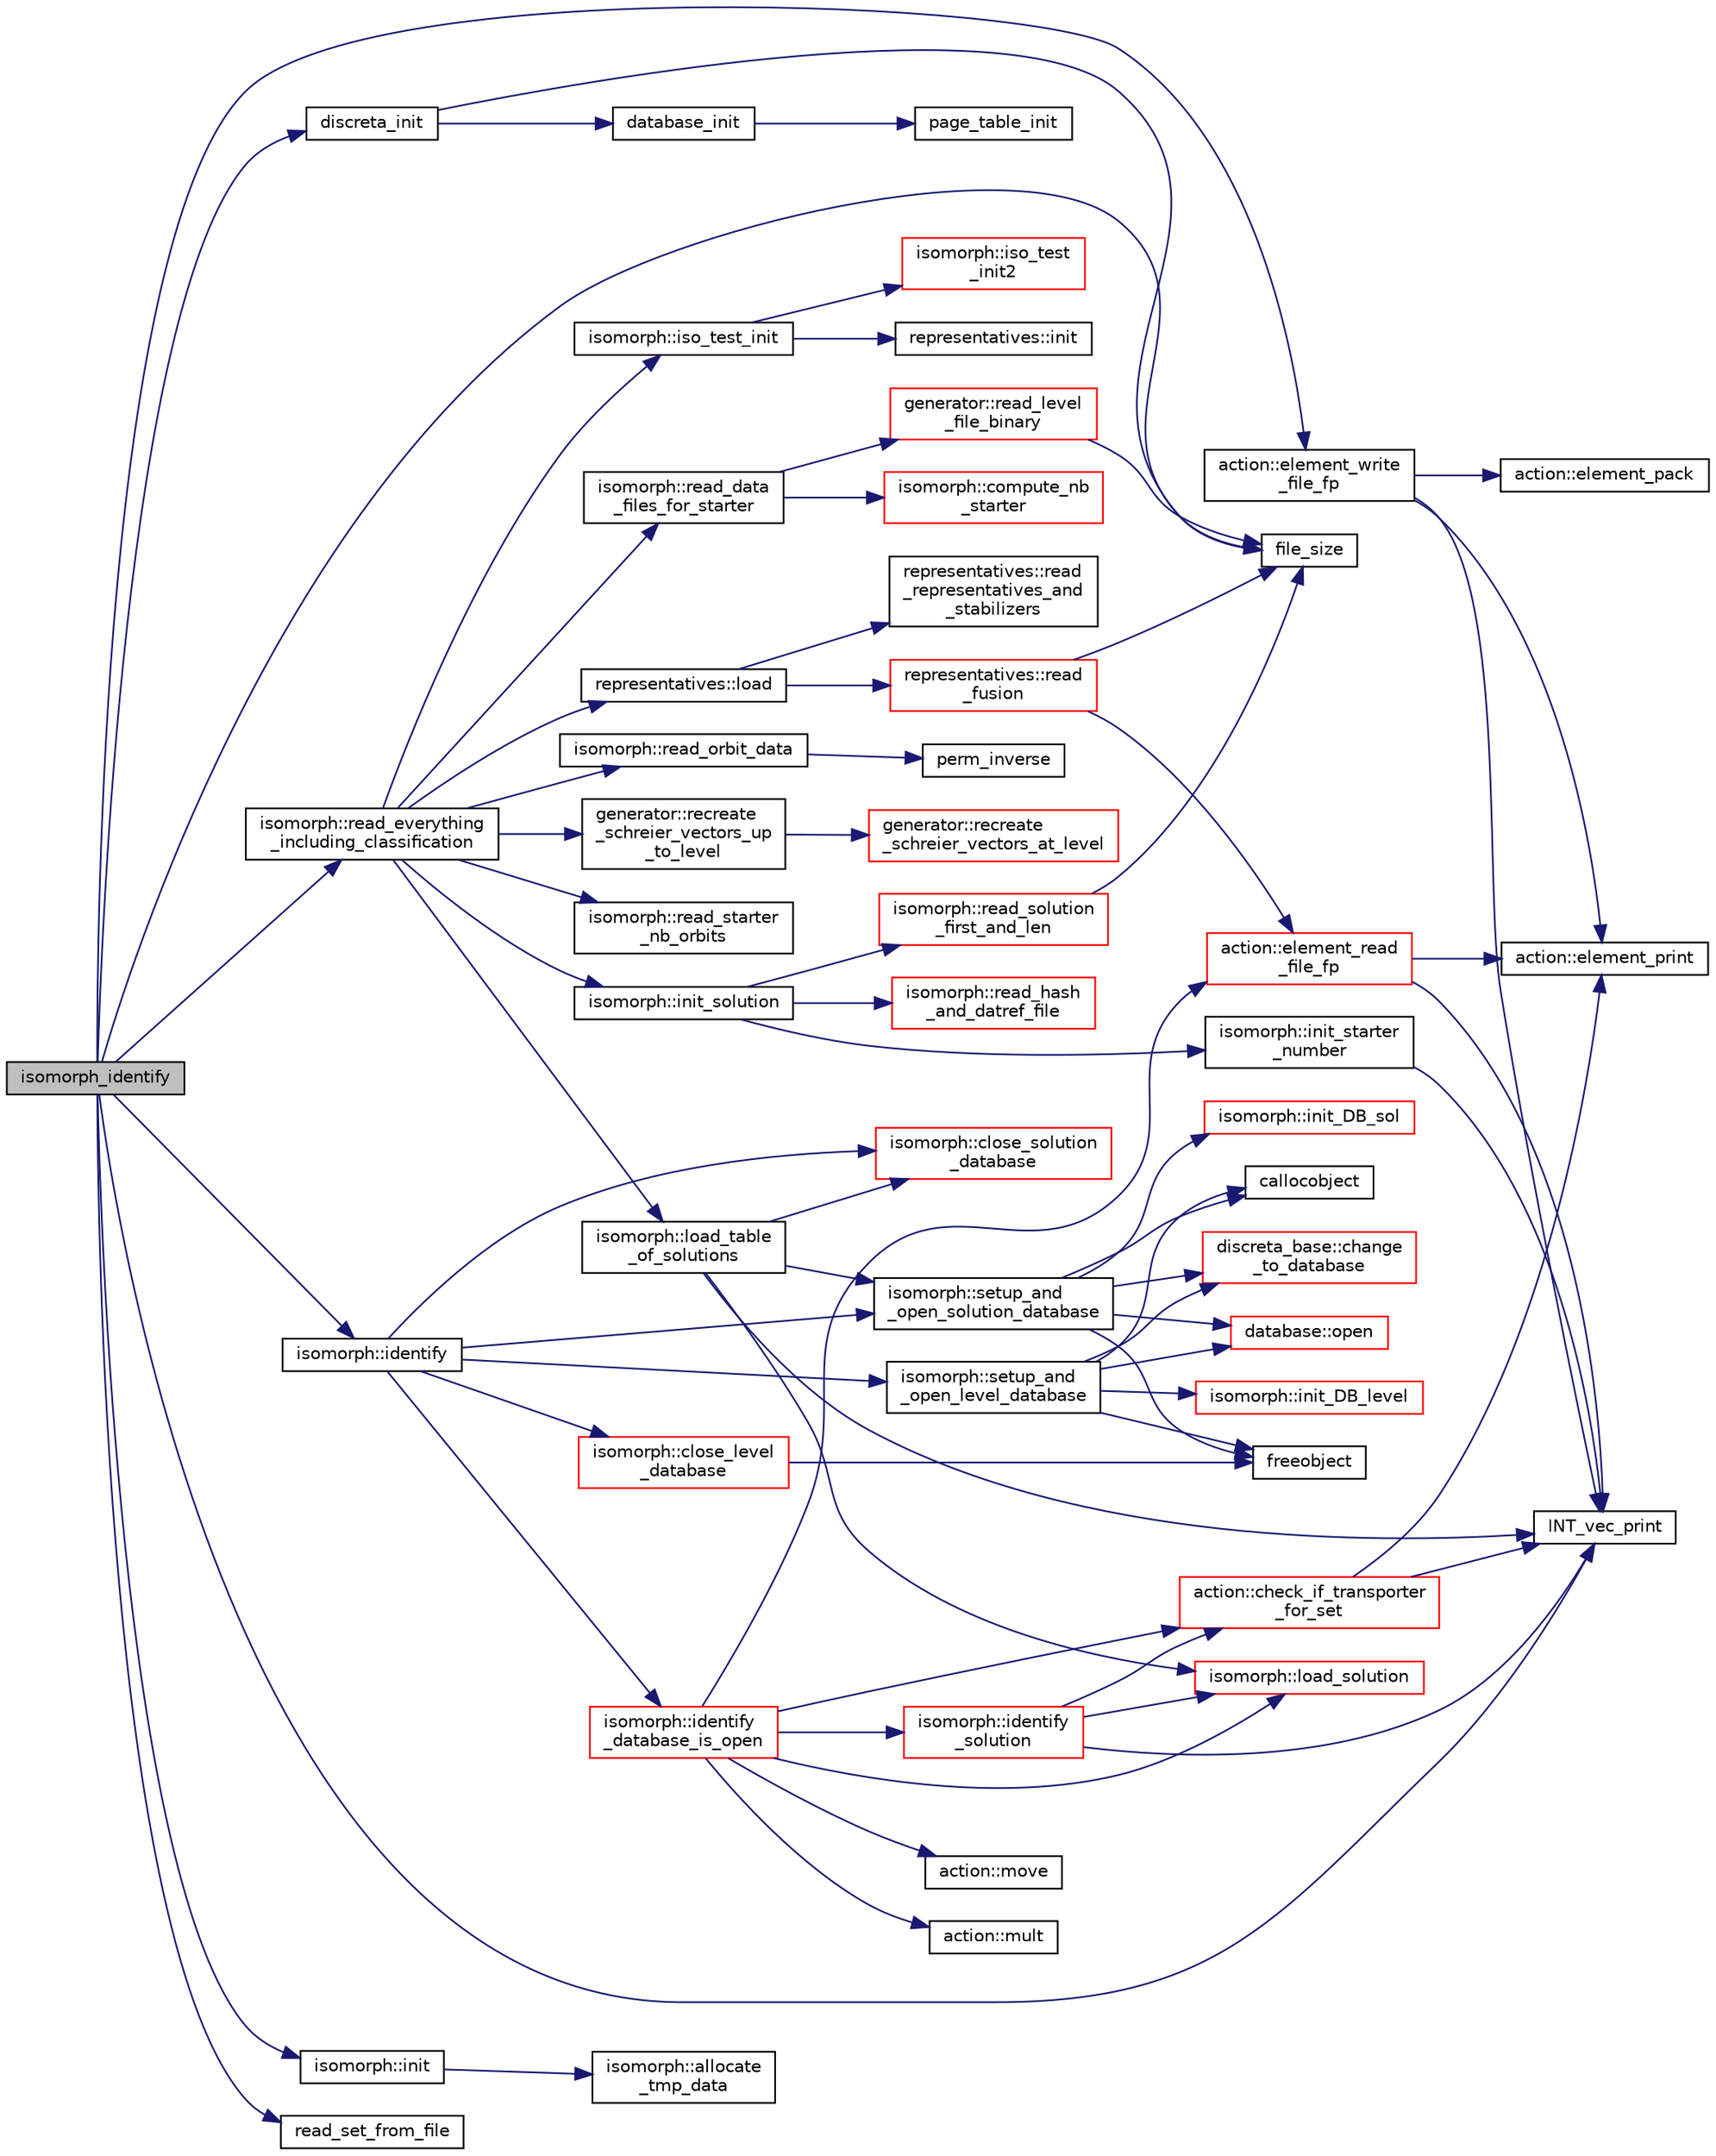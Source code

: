 digraph "isomorph_identify"
{
  edge [fontname="Helvetica",fontsize="10",labelfontname="Helvetica",labelfontsize="10"];
  node [fontname="Helvetica",fontsize="10",shape=record];
  rankdir="LR";
  Node4228 [label="isomorph_identify",height=0.2,width=0.4,color="black", fillcolor="grey75", style="filled", fontcolor="black"];
  Node4228 -> Node4229 [color="midnightblue",fontsize="10",style="solid",fontname="Helvetica"];
  Node4229 [label="discreta_init",height=0.2,width=0.4,color="black", fillcolor="white", style="filled",URL="$d9/d60/discreta_8h.html#a26c1fcfc028f99baaccd7da37c8688e7"];
  Node4229 -> Node4230 [color="midnightblue",fontsize="10",style="solid",fontname="Helvetica"];
  Node4230 [label="file_size",height=0.2,width=0.4,color="black", fillcolor="white", style="filled",URL="$df/dbf/sajeeb_8_c.html#a5c37cf5785204b6e9adf647dc14d0e50"];
  Node4229 -> Node4231 [color="midnightblue",fontsize="10",style="solid",fontname="Helvetica"];
  Node4231 [label="database_init",height=0.2,width=0.4,color="black", fillcolor="white", style="filled",URL="$d8/d5a/btree_8_c.html#a925ec7a8df95c484c506e7d1a0419f1c"];
  Node4231 -> Node4232 [color="midnightblue",fontsize="10",style="solid",fontname="Helvetica"];
  Node4232 [label="page_table_init",height=0.2,width=0.4,color="black", fillcolor="white", style="filled",URL="$d9/d60/discreta_8h.html#ab1c17c254db929b1c70f13c60f3efbbe"];
  Node4228 -> Node4233 [color="midnightblue",fontsize="10",style="solid",fontname="Helvetica"];
  Node4233 [label="isomorph::init",height=0.2,width=0.4,color="black", fillcolor="white", style="filled",URL="$d3/d5f/classisomorph.html#ad10f09aafccb67e0871404d61a68e0d9"];
  Node4233 -> Node4234 [color="midnightblue",fontsize="10",style="solid",fontname="Helvetica"];
  Node4234 [label="isomorph::allocate\l_tmp_data",height=0.2,width=0.4,color="black", fillcolor="white", style="filled",URL="$d3/d5f/classisomorph.html#a2aba74f4e4c524cfee6c9faea33474c2"];
  Node4228 -> Node4235 [color="midnightblue",fontsize="10",style="solid",fontname="Helvetica"];
  Node4235 [label="isomorph::read_everything\l_including_classification",height=0.2,width=0.4,color="black", fillcolor="white", style="filled",URL="$d3/d5f/classisomorph.html#aa6a56e4522d3133a6ea65c9ac6de3924"];
  Node4235 -> Node4236 [color="midnightblue",fontsize="10",style="solid",fontname="Helvetica"];
  Node4236 [label="isomorph::read_data\l_files_for_starter",height=0.2,width=0.4,color="black", fillcolor="white", style="filled",URL="$d3/d5f/classisomorph.html#a388ff858a7a437e12b5a96121294f48f"];
  Node4236 -> Node4237 [color="midnightblue",fontsize="10",style="solid",fontname="Helvetica"];
  Node4237 [label="generator::read_level\l_file_binary",height=0.2,width=0.4,color="red", fillcolor="white", style="filled",URL="$d7/d73/classgenerator.html#a03b82a8bd61e9d6af1a8c114274b2be2"];
  Node4237 -> Node4230 [color="midnightblue",fontsize="10",style="solid",fontname="Helvetica"];
  Node4236 -> Node4243 [color="midnightblue",fontsize="10",style="solid",fontname="Helvetica"];
  Node4243 [label="isomorph::compute_nb\l_starter",height=0.2,width=0.4,color="red", fillcolor="white", style="filled",URL="$d3/d5f/classisomorph.html#ac899e1617283a043eab938ee0f84ea51"];
  Node4235 -> Node4245 [color="midnightblue",fontsize="10",style="solid",fontname="Helvetica"];
  Node4245 [label="isomorph::init_solution",height=0.2,width=0.4,color="black", fillcolor="white", style="filled",URL="$d3/d5f/classisomorph.html#ac3c171a595b93a33ac8a9e5d2d7b6eab"];
  Node4245 -> Node4246 [color="midnightblue",fontsize="10",style="solid",fontname="Helvetica"];
  Node4246 [label="isomorph::read_solution\l_first_and_len",height=0.2,width=0.4,color="red", fillcolor="white", style="filled",URL="$d3/d5f/classisomorph.html#affd1e7546f0caf49aac43df1cff96485"];
  Node4246 -> Node4230 [color="midnightblue",fontsize="10",style="solid",fontname="Helvetica"];
  Node4245 -> Node4262 [color="midnightblue",fontsize="10",style="solid",fontname="Helvetica"];
  Node4262 [label="isomorph::init_starter\l_number",height=0.2,width=0.4,color="black", fillcolor="white", style="filled",URL="$d3/d5f/classisomorph.html#a93b1d8fa988ca12f5f231fc4420873b2"];
  Node4262 -> Node4263 [color="midnightblue",fontsize="10",style="solid",fontname="Helvetica"];
  Node4263 [label="INT_vec_print",height=0.2,width=0.4,color="black", fillcolor="white", style="filled",URL="$df/dbf/sajeeb_8_c.html#a79a5901af0b47dd0d694109543c027fe"];
  Node4245 -> Node4264 [color="midnightblue",fontsize="10",style="solid",fontname="Helvetica"];
  Node4264 [label="isomorph::read_hash\l_and_datref_file",height=0.2,width=0.4,color="red", fillcolor="white", style="filled",URL="$d3/d5f/classisomorph.html#a9e56d23f3f1d73c76945df4157100d1a"];
  Node4235 -> Node4266 [color="midnightblue",fontsize="10",style="solid",fontname="Helvetica"];
  Node4266 [label="isomorph::load_table\l_of_solutions",height=0.2,width=0.4,color="black", fillcolor="white", style="filled",URL="$d3/d5f/classisomorph.html#a21ab5aba74a200b9abf041dc5206821a"];
  Node4266 -> Node4267 [color="midnightblue",fontsize="10",style="solid",fontname="Helvetica"];
  Node4267 [label="isomorph::setup_and\l_open_solution_database",height=0.2,width=0.4,color="black", fillcolor="white", style="filled",URL="$d3/d5f/classisomorph.html#a31846d3ae261a9c2dc089fb87710ce5c"];
  Node4267 -> Node4268 [color="midnightblue",fontsize="10",style="solid",fontname="Helvetica"];
  Node4268 [label="freeobject",height=0.2,width=0.4,color="black", fillcolor="white", style="filled",URL="$d9/d60/discreta_8h.html#a3bd8a0c7f8d0451709f6e310536ff2ae"];
  Node4267 -> Node4269 [color="midnightblue",fontsize="10",style="solid",fontname="Helvetica"];
  Node4269 [label="callocobject",height=0.2,width=0.4,color="black", fillcolor="white", style="filled",URL="$d9/d60/discreta_8h.html#a8bbcb8338d159223714097d10e94364d"];
  Node4267 -> Node4270 [color="midnightblue",fontsize="10",style="solid",fontname="Helvetica"];
  Node4270 [label="discreta_base::change\l_to_database",height=0.2,width=0.4,color="red", fillcolor="white", style="filled",URL="$d7/d71/classdiscreta__base.html#a9187fb1e0526e3d327b78bb19475ae40"];
  Node4267 -> Node4342 [color="midnightblue",fontsize="10",style="solid",fontname="Helvetica"];
  Node4342 [label="isomorph::init_DB_sol",height=0.2,width=0.4,color="red", fillcolor="white", style="filled",URL="$d3/d5f/classisomorph.html#afd8d8a546fa9a7bc6f211b216e291039"];
  Node4267 -> Node4380 [color="midnightblue",fontsize="10",style="solid",fontname="Helvetica"];
  Node4380 [label="database::open",height=0.2,width=0.4,color="red", fillcolor="white", style="filled",URL="$db/d72/classdatabase.html#a65e8eccf98ecab4d55fb25bacaae6a19"];
  Node4266 -> Node4401 [color="midnightblue",fontsize="10",style="solid",fontname="Helvetica"];
  Node4401 [label="isomorph::load_solution",height=0.2,width=0.4,color="red", fillcolor="white", style="filled",URL="$d3/d5f/classisomorph.html#a18df8e5d8ba2c2fe7c6d59a2d42768a5"];
  Node4266 -> Node4263 [color="midnightblue",fontsize="10",style="solid",fontname="Helvetica"];
  Node4266 -> Node4408 [color="midnightblue",fontsize="10",style="solid",fontname="Helvetica"];
  Node4408 [label="isomorph::close_solution\l_database",height=0.2,width=0.4,color="red", fillcolor="white", style="filled",URL="$d3/d5f/classisomorph.html#a4219716e51f60288361e06dd0e91810b"];
  Node4235 -> Node4420 [color="midnightblue",fontsize="10",style="solid",fontname="Helvetica"];
  Node4420 [label="isomorph::read_orbit_data",height=0.2,width=0.4,color="black", fillcolor="white", style="filled",URL="$d3/d5f/classisomorph.html#a3f895bdfd6614c79db98560b091d61eb"];
  Node4420 -> Node4254 [color="midnightblue",fontsize="10",style="solid",fontname="Helvetica"];
  Node4254 [label="perm_inverse",height=0.2,width=0.4,color="black", fillcolor="white", style="filled",URL="$d2/d7c/combinatorics_8_c.html#ab7f02d1e2e257e1118eae354ab16d447"];
  Node4235 -> Node4421 [color="midnightblue",fontsize="10",style="solid",fontname="Helvetica"];
  Node4421 [label="generator::recreate\l_schreier_vectors_up\l_to_level",height=0.2,width=0.4,color="black", fillcolor="white", style="filled",URL="$d7/d73/classgenerator.html#a2ca7599e91bb012d41153aec95f081f7"];
  Node4421 -> Node4422 [color="midnightblue",fontsize="10",style="solid",fontname="Helvetica"];
  Node4422 [label="generator::recreate\l_schreier_vectors_at_level",height=0.2,width=0.4,color="red", fillcolor="white", style="filled",URL="$d7/d73/classgenerator.html#a7d190e196e7c9721c4135f40f01d922f"];
  Node4235 -> Node4958 [color="midnightblue",fontsize="10",style="solid",fontname="Helvetica"];
  Node4958 [label="isomorph::iso_test_init",height=0.2,width=0.4,color="black", fillcolor="white", style="filled",URL="$d3/d5f/classisomorph.html#a71d125f4cc34ac9a2160e565021802f8"];
  Node4958 -> Node4959 [color="midnightblue",fontsize="10",style="solid",fontname="Helvetica"];
  Node4959 [label="isomorph::iso_test\l_init2",height=0.2,width=0.4,color="red", fillcolor="white", style="filled",URL="$d3/d5f/classisomorph.html#a5aa54ad741dc6c43e688f6c66dae798d"];
  Node4958 -> Node4961 [color="midnightblue",fontsize="10",style="solid",fontname="Helvetica"];
  Node4961 [label="representatives::init",height=0.2,width=0.4,color="black", fillcolor="white", style="filled",URL="$da/dc1/classrepresentatives.html#ae3d1d5911e48bb0086264840f942370e"];
  Node4235 -> Node4962 [color="midnightblue",fontsize="10",style="solid",fontname="Helvetica"];
  Node4962 [label="isomorph::read_starter\l_nb_orbits",height=0.2,width=0.4,color="black", fillcolor="white", style="filled",URL="$d3/d5f/classisomorph.html#a1102e2f058d18399ce5155ae33b2f00a"];
  Node4235 -> Node4963 [color="midnightblue",fontsize="10",style="solid",fontname="Helvetica"];
  Node4963 [label="representatives::load",height=0.2,width=0.4,color="black", fillcolor="white", style="filled",URL="$da/dc1/classrepresentatives.html#af9a82206de511896846f35ea46d29515"];
  Node4963 -> Node4964 [color="midnightblue",fontsize="10",style="solid",fontname="Helvetica"];
  Node4964 [label="representatives::read\l_fusion",height=0.2,width=0.4,color="red", fillcolor="white", style="filled",URL="$da/dc1/classrepresentatives.html#a5ced64d9af0c5e0ad46b9ba6244ac332"];
  Node4964 -> Node4230 [color="midnightblue",fontsize="10",style="solid",fontname="Helvetica"];
  Node4964 -> Node4965 [color="midnightblue",fontsize="10",style="solid",fontname="Helvetica"];
  Node4965 [label="action::element_read\l_file_fp",height=0.2,width=0.4,color="red", fillcolor="white", style="filled",URL="$d2/d86/classaction.html#a5cff4d93d067b68e4ecf2d8502d697bb"];
  Node4965 -> Node4482 [color="midnightblue",fontsize="10",style="solid",fontname="Helvetica"];
  Node4482 [label="action::element_print",height=0.2,width=0.4,color="black", fillcolor="white", style="filled",URL="$d2/d86/classaction.html#ae38c3ef3c1125213733d63c6fc3c40cd"];
  Node4965 -> Node4263 [color="midnightblue",fontsize="10",style="solid",fontname="Helvetica"];
  Node4963 -> Node4966 [color="midnightblue",fontsize="10",style="solid",fontname="Helvetica"];
  Node4966 [label="representatives::read\l_representatives_and\l_stabilizers",height=0.2,width=0.4,color="black", fillcolor="white", style="filled",URL="$da/dc1/classrepresentatives.html#a265f9011bf89e9be28e9627ad127f0f4"];
  Node4228 -> Node4967 [color="midnightblue",fontsize="10",style="solid",fontname="Helvetica"];
  Node4967 [label="read_set_from_file",height=0.2,width=0.4,color="black", fillcolor="white", style="filled",URL="$df/dbf/sajeeb_8_c.html#a5de87b15d6633e4d4c78b22051fc8968"];
  Node4228 -> Node4263 [color="midnightblue",fontsize="10",style="solid",fontname="Helvetica"];
  Node4228 -> Node4968 [color="midnightblue",fontsize="10",style="solid",fontname="Helvetica"];
  Node4968 [label="isomorph::identify",height=0.2,width=0.4,color="black", fillcolor="white", style="filled",URL="$d3/d5f/classisomorph.html#a78ecf843b9f6ca1cfd666e222edd90ae"];
  Node4968 -> Node4267 [color="midnightblue",fontsize="10",style="solid",fontname="Helvetica"];
  Node4968 -> Node4969 [color="midnightblue",fontsize="10",style="solid",fontname="Helvetica"];
  Node4969 [label="isomorph::setup_and\l_open_level_database",height=0.2,width=0.4,color="black", fillcolor="white", style="filled",URL="$d3/d5f/classisomorph.html#aa011f38988f4db9c6f5abd84faebd153"];
  Node4969 -> Node4268 [color="midnightblue",fontsize="10",style="solid",fontname="Helvetica"];
  Node4969 -> Node4269 [color="midnightblue",fontsize="10",style="solid",fontname="Helvetica"];
  Node4969 -> Node4270 [color="midnightblue",fontsize="10",style="solid",fontname="Helvetica"];
  Node4969 -> Node4970 [color="midnightblue",fontsize="10",style="solid",fontname="Helvetica"];
  Node4970 [label="isomorph::init_DB_level",height=0.2,width=0.4,color="red", fillcolor="white", style="filled",URL="$d3/d5f/classisomorph.html#a1a2df5281026bc94d57ebce33d67fe6c"];
  Node4969 -> Node4380 [color="midnightblue",fontsize="10",style="solid",fontname="Helvetica"];
  Node4968 -> Node4971 [color="midnightblue",fontsize="10",style="solid",fontname="Helvetica"];
  Node4971 [label="isomorph::identify\l_database_is_open",height=0.2,width=0.4,color="red", fillcolor="white", style="filled",URL="$d3/d5f/classisomorph.html#a4a5d04d07ac8c2a994fa174f156dea73"];
  Node4971 -> Node4972 [color="midnightblue",fontsize="10",style="solid",fontname="Helvetica"];
  Node4972 [label="isomorph::identify\l_solution",height=0.2,width=0.4,color="red", fillcolor="white", style="filled",URL="$d3/d5f/classisomorph.html#abc63d2e561a6209e32c47d8486c9a67e"];
  Node4972 -> Node4401 [color="midnightblue",fontsize="10",style="solid",fontname="Helvetica"];
  Node4972 -> Node5024 [color="midnightblue",fontsize="10",style="solid",fontname="Helvetica"];
  Node5024 [label="action::check_if_transporter\l_for_set",height=0.2,width=0.4,color="red", fillcolor="white", style="filled",URL="$d2/d86/classaction.html#a84f3aaa00cbc09fb93f131b16d1fd290"];
  Node5024 -> Node4263 [color="midnightblue",fontsize="10",style="solid",fontname="Helvetica"];
  Node5024 -> Node4482 [color="midnightblue",fontsize="10",style="solid",fontname="Helvetica"];
  Node4972 -> Node4263 [color="midnightblue",fontsize="10",style="solid",fontname="Helvetica"];
  Node4971 -> Node4401 [color="midnightblue",fontsize="10",style="solid",fontname="Helvetica"];
  Node4971 -> Node5024 [color="midnightblue",fontsize="10",style="solid",fontname="Helvetica"];
  Node4971 -> Node4965 [color="midnightblue",fontsize="10",style="solid",fontname="Helvetica"];
  Node4971 -> Node5026 [color="midnightblue",fontsize="10",style="solid",fontname="Helvetica"];
  Node5026 [label="action::mult",height=0.2,width=0.4,color="black", fillcolor="white", style="filled",URL="$d2/d86/classaction.html#a97d41015c3985091d0f4cd34e0180ea7"];
  Node4971 -> Node5027 [color="midnightblue",fontsize="10",style="solid",fontname="Helvetica"];
  Node5027 [label="action::move",height=0.2,width=0.4,color="black", fillcolor="white", style="filled",URL="$d2/d86/classaction.html#ab857fef69d8687a7926a9e4a00dd77ee"];
  Node4968 -> Node5028 [color="midnightblue",fontsize="10",style="solid",fontname="Helvetica"];
  Node5028 [label="isomorph::close_level\l_database",height=0.2,width=0.4,color="red", fillcolor="white", style="filled",URL="$d3/d5f/classisomorph.html#aeca68d029ae707d3a6c6d4293b7086c8"];
  Node5028 -> Node4268 [color="midnightblue",fontsize="10",style="solid",fontname="Helvetica"];
  Node4968 -> Node4408 [color="midnightblue",fontsize="10",style="solid",fontname="Helvetica"];
  Node4228 -> Node5029 [color="midnightblue",fontsize="10",style="solid",fontname="Helvetica"];
  Node5029 [label="action::element_write\l_file_fp",height=0.2,width=0.4,color="black", fillcolor="white", style="filled",URL="$d2/d86/classaction.html#a74da797b9df8fdf82b584e065fe9de63"];
  Node5029 -> Node4482 [color="midnightblue",fontsize="10",style="solid",fontname="Helvetica"];
  Node5029 -> Node4263 [color="midnightblue",fontsize="10",style="solid",fontname="Helvetica"];
  Node5029 -> Node4865 [color="midnightblue",fontsize="10",style="solid",fontname="Helvetica"];
  Node4865 [label="action::element_pack",height=0.2,width=0.4,color="black", fillcolor="white", style="filled",URL="$d2/d86/classaction.html#a48a10a87c09b4b37c36eac1180884140"];
  Node4228 -> Node4230 [color="midnightblue",fontsize="10",style="solid",fontname="Helvetica"];
}
